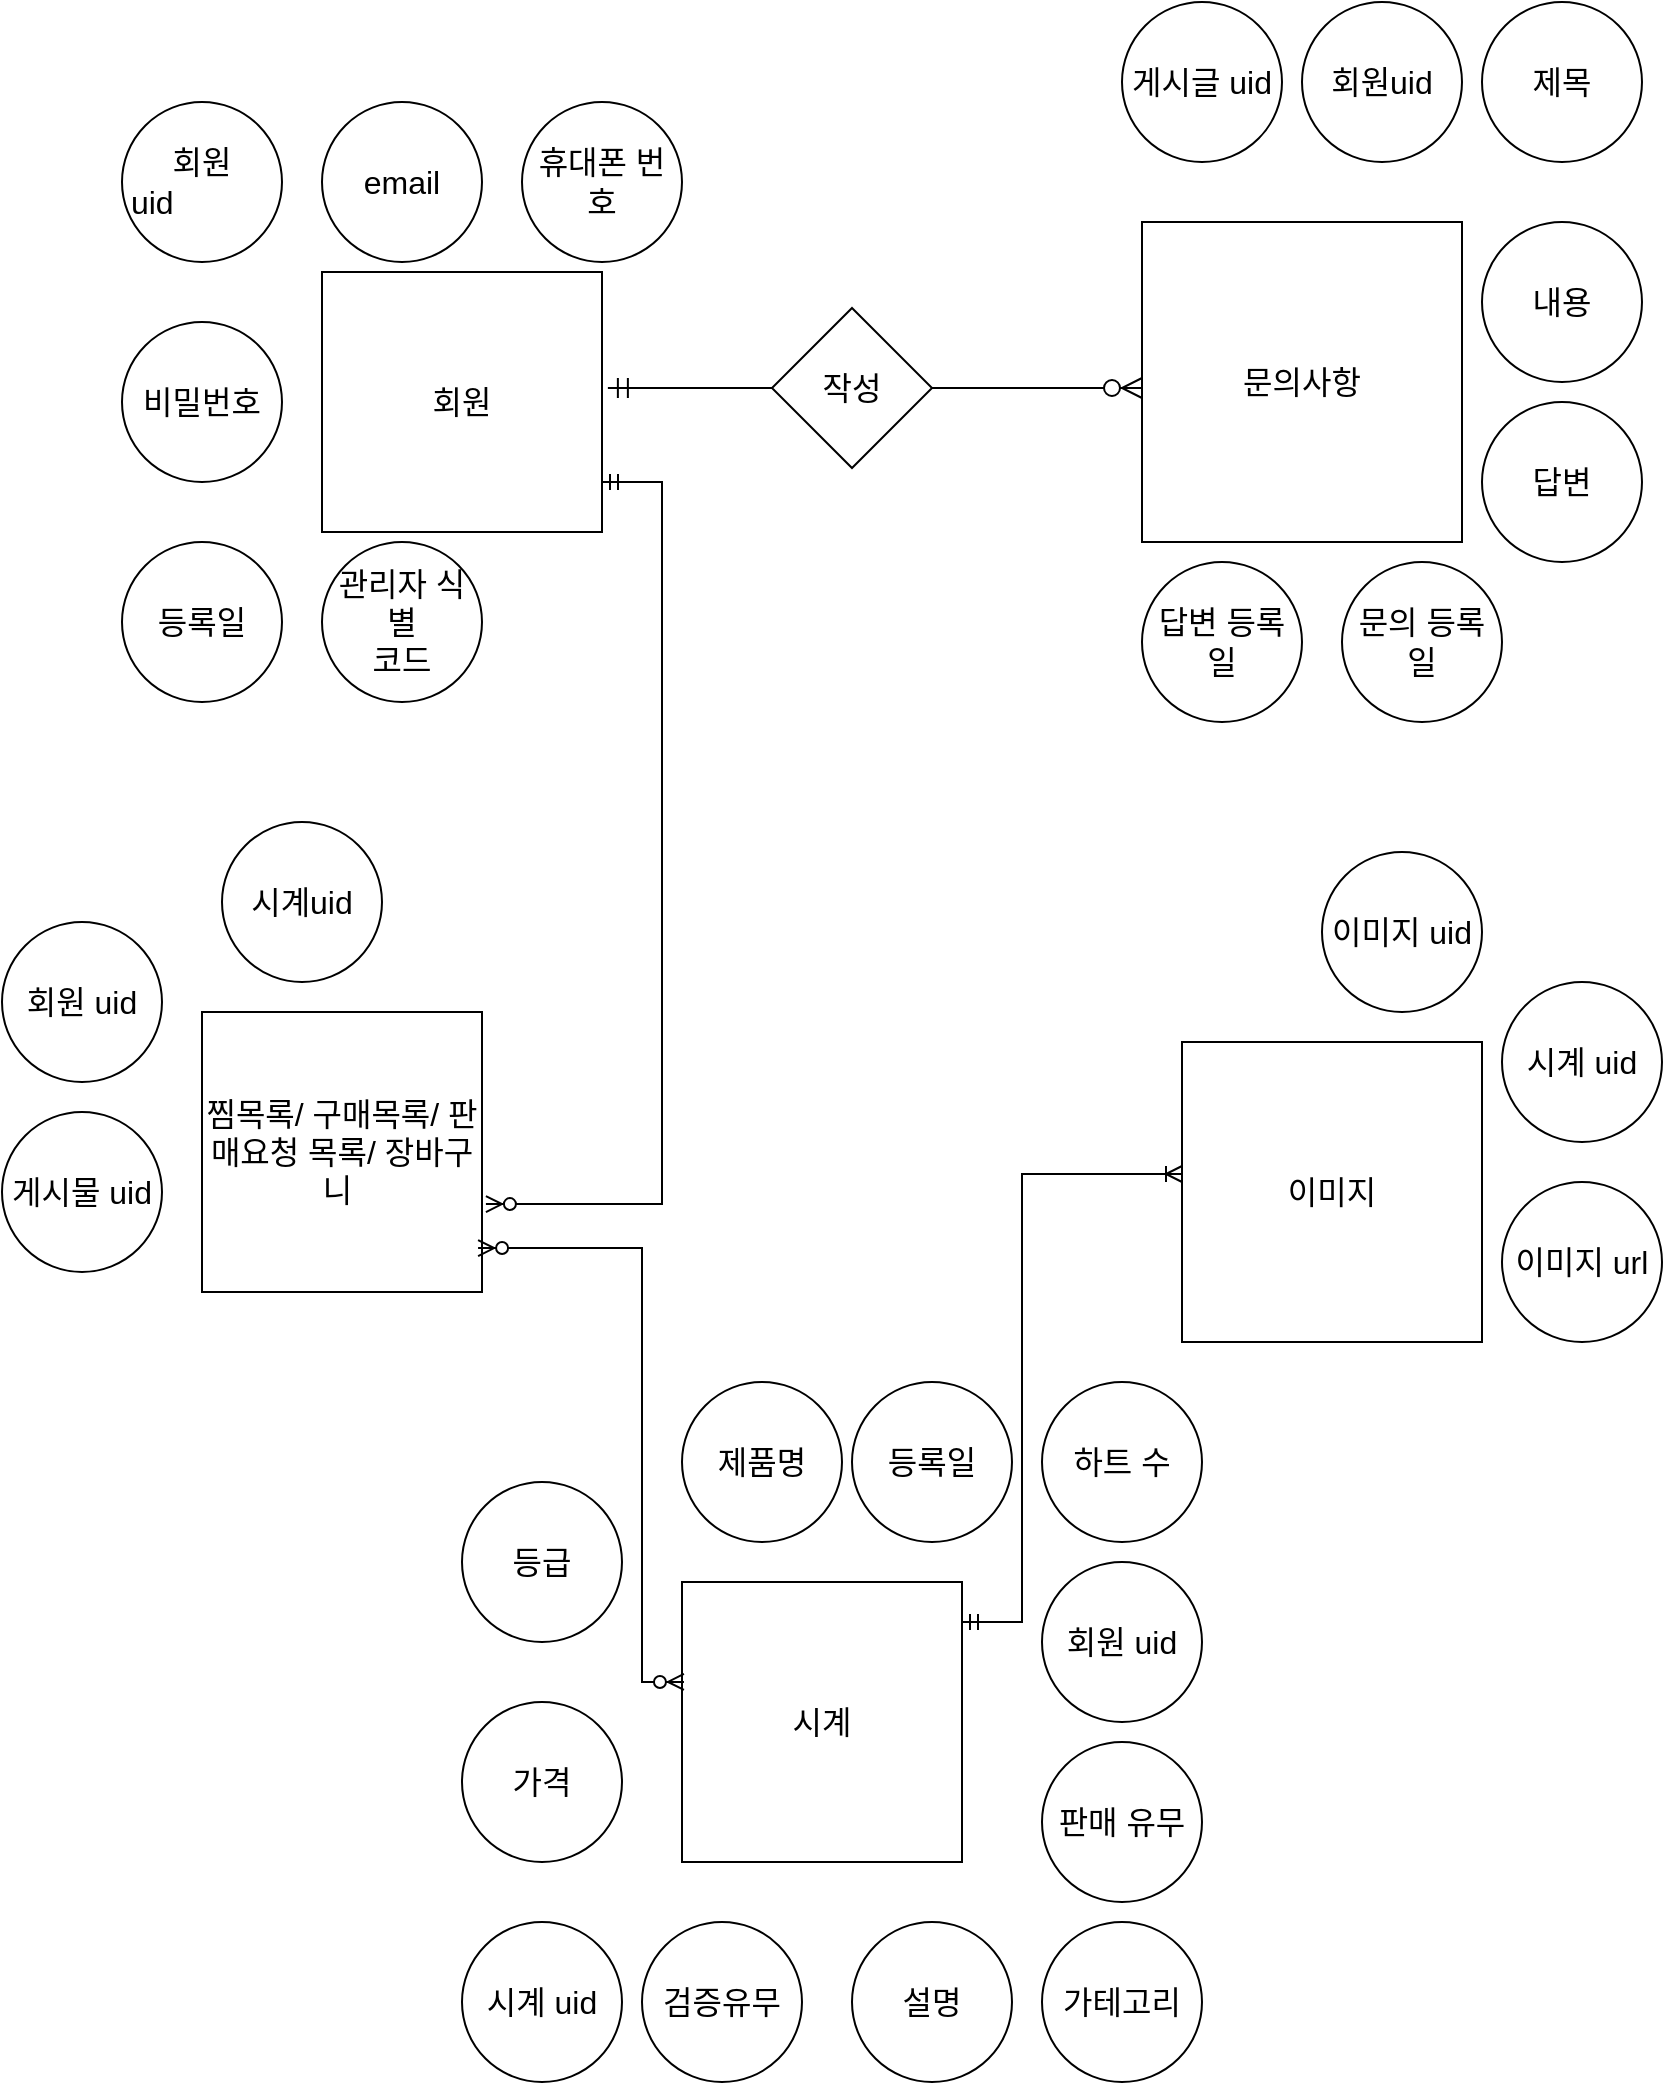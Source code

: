 <mxfile version="22.1.4" type="device">
  <diagram id="R2lEEEUBdFMjLlhIrx00" name="Page-1">
    <mxGraphModel dx="2092" dy="721" grid="1" gridSize="10" guides="1" tooltips="1" connect="1" arrows="1" fold="1" page="1" pageScale="1" pageWidth="850" pageHeight="1100" math="0" shadow="0" extFonts="Permanent Marker^https://fonts.googleapis.com/css?family=Permanent+Marker">
      <root>
        <mxCell id="0" />
        <mxCell id="1" parent="0" />
        <mxCell id="zdY4JYns60In2oT9KjvB-2" value="회원" style="rounded=0;whiteSpace=wrap;html=1;fontSize=16;" vertex="1" parent="1">
          <mxGeometry x="120" y="145" width="140" height="130" as="geometry" />
        </mxCell>
        <mxCell id="zdY4JYns60In2oT9KjvB-3" value="회원 uid&lt;span style=&quot;white-space: pre;&quot;&gt;&#x9;&lt;/span&gt;&lt;span style=&quot;white-space: pre;&quot;&gt;&#x9;&lt;/span&gt;" style="ellipse;whiteSpace=wrap;html=1;aspect=fixed;fontSize=16;" vertex="1" parent="1">
          <mxGeometry x="20" y="60" width="80" height="80" as="geometry" />
        </mxCell>
        <mxCell id="zdY4JYns60In2oT9KjvB-4" value="email" style="ellipse;whiteSpace=wrap;html=1;aspect=fixed;fontSize=16;" vertex="1" parent="1">
          <mxGeometry x="120" y="60" width="80" height="80" as="geometry" />
        </mxCell>
        <mxCell id="zdY4JYns60In2oT9KjvB-5" value="비밀번호" style="ellipse;whiteSpace=wrap;html=1;aspect=fixed;fontSize=16;" vertex="1" parent="1">
          <mxGeometry x="20" y="170" width="80" height="80" as="geometry" />
        </mxCell>
        <mxCell id="zdY4JYns60In2oT9KjvB-6" value="휴대폰 번호" style="ellipse;whiteSpace=wrap;html=1;aspect=fixed;fontSize=16;" vertex="1" parent="1">
          <mxGeometry x="220" y="60" width="80" height="80" as="geometry" />
        </mxCell>
        <mxCell id="zdY4JYns60In2oT9KjvB-7" value="등록일" style="ellipse;whiteSpace=wrap;html=1;aspect=fixed;fontSize=16;" vertex="1" parent="1">
          <mxGeometry x="20" y="280" width="80" height="80" as="geometry" />
        </mxCell>
        <mxCell id="zdY4JYns60In2oT9KjvB-8" value="관리자 식별&lt;br&gt;코드" style="ellipse;whiteSpace=wrap;html=1;aspect=fixed;fontSize=16;" vertex="1" parent="1">
          <mxGeometry x="120" y="280" width="80" height="80" as="geometry" />
        </mxCell>
        <mxCell id="zdY4JYns60In2oT9KjvB-9" value="문의사항" style="whiteSpace=wrap;html=1;aspect=fixed;fontSize=16;" vertex="1" parent="1">
          <mxGeometry x="530" y="120" width="160" height="160" as="geometry" />
        </mxCell>
        <mxCell id="zdY4JYns60In2oT9KjvB-10" value="시계" style="whiteSpace=wrap;html=1;aspect=fixed;fontSize=16;" vertex="1" parent="1">
          <mxGeometry x="300" y="800" width="140" height="140" as="geometry" />
        </mxCell>
        <mxCell id="zdY4JYns60In2oT9KjvB-11" value="이미지" style="whiteSpace=wrap;html=1;aspect=fixed;fontSize=16;" vertex="1" parent="1">
          <mxGeometry x="550" y="530" width="150" height="150" as="geometry" />
        </mxCell>
        <mxCell id="zdY4JYns60In2oT9KjvB-12" value="찜목록/ 구매목록/ 판매요청 목록/ 장바구니&amp;nbsp;" style="whiteSpace=wrap;html=1;aspect=fixed;fontSize=16;" vertex="1" parent="1">
          <mxGeometry x="60" y="515" width="140" height="140" as="geometry" />
        </mxCell>
        <mxCell id="zdY4JYns60In2oT9KjvB-13" value="회원 uid" style="ellipse;whiteSpace=wrap;html=1;aspect=fixed;fontSize=16;" vertex="1" parent="1">
          <mxGeometry x="-40" y="470" width="80" height="80" as="geometry" />
        </mxCell>
        <mxCell id="zdY4JYns60In2oT9KjvB-14" value="시계uid" style="ellipse;whiteSpace=wrap;html=1;aspect=fixed;fontSize=16;" vertex="1" parent="1">
          <mxGeometry x="70" y="420" width="80" height="80" as="geometry" />
        </mxCell>
        <mxCell id="zdY4JYns60In2oT9KjvB-15" value="게시물 uid" style="ellipse;whiteSpace=wrap;html=1;aspect=fixed;fontSize=16;" vertex="1" parent="1">
          <mxGeometry x="-40" y="565" width="80" height="80" as="geometry" />
        </mxCell>
        <mxCell id="zdY4JYns60In2oT9KjvB-16" value="이미지 uid" style="ellipse;whiteSpace=wrap;html=1;aspect=fixed;fontSize=16;" vertex="1" parent="1">
          <mxGeometry x="620" y="435" width="80" height="80" as="geometry" />
        </mxCell>
        <mxCell id="zdY4JYns60In2oT9KjvB-17" value="시계 uid" style="ellipse;whiteSpace=wrap;html=1;aspect=fixed;fontSize=16;" vertex="1" parent="1">
          <mxGeometry x="710" y="500" width="80" height="80" as="geometry" />
        </mxCell>
        <mxCell id="zdY4JYns60In2oT9KjvB-18" value="이미지 url" style="ellipse;whiteSpace=wrap;html=1;aspect=fixed;fontSize=16;" vertex="1" parent="1">
          <mxGeometry x="710" y="600" width="80" height="80" as="geometry" />
        </mxCell>
        <mxCell id="zdY4JYns60In2oT9KjvB-19" value="게시글 uid" style="ellipse;whiteSpace=wrap;html=1;aspect=fixed;fontSize=16;" vertex="1" parent="1">
          <mxGeometry x="520" y="10" width="80" height="80" as="geometry" />
        </mxCell>
        <mxCell id="zdY4JYns60In2oT9KjvB-20" value="회원uid" style="ellipse;whiteSpace=wrap;html=1;aspect=fixed;fontSize=16;" vertex="1" parent="1">
          <mxGeometry x="610" y="10" width="80" height="80" as="geometry" />
        </mxCell>
        <mxCell id="zdY4JYns60In2oT9KjvB-21" value="내용" style="ellipse;whiteSpace=wrap;html=1;aspect=fixed;fontSize=16;" vertex="1" parent="1">
          <mxGeometry x="700" y="120" width="80" height="80" as="geometry" />
        </mxCell>
        <mxCell id="zdY4JYns60In2oT9KjvB-22" value="제목" style="ellipse;whiteSpace=wrap;html=1;aspect=fixed;fontSize=16;" vertex="1" parent="1">
          <mxGeometry x="700" y="10" width="80" height="80" as="geometry" />
        </mxCell>
        <mxCell id="zdY4JYns60In2oT9KjvB-23" value="문의 등록일" style="ellipse;whiteSpace=wrap;html=1;aspect=fixed;fontSize=16;" vertex="1" parent="1">
          <mxGeometry x="630" y="290" width="80" height="80" as="geometry" />
        </mxCell>
        <mxCell id="zdY4JYns60In2oT9KjvB-24" value="답변" style="ellipse;whiteSpace=wrap;html=1;aspect=fixed;fontSize=16;" vertex="1" parent="1">
          <mxGeometry x="700" y="210" width="80" height="80" as="geometry" />
        </mxCell>
        <mxCell id="zdY4JYns60In2oT9KjvB-25" value="답변 등록일" style="ellipse;whiteSpace=wrap;html=1;aspect=fixed;fontSize=16;" vertex="1" parent="1">
          <mxGeometry x="530" y="290" width="80" height="80" as="geometry" />
        </mxCell>
        <mxCell id="zdY4JYns60In2oT9KjvB-26" style="edgeStyle=none;curved=1;rounded=0;orthogonalLoop=1;jettySize=auto;html=1;exitX=0;exitY=0.5;exitDx=0;exitDy=0;fontSize=12;startSize=8;endSize=8;" edge="1" parent="1" source="zdY4JYns60In2oT9KjvB-4" target="zdY4JYns60In2oT9KjvB-4">
          <mxGeometry relative="1" as="geometry" />
        </mxCell>
        <mxCell id="zdY4JYns60In2oT9KjvB-27" value="제품명" style="ellipse;whiteSpace=wrap;html=1;aspect=fixed;fontSize=16;" vertex="1" parent="1">
          <mxGeometry x="300" y="700" width="80" height="80" as="geometry" />
        </mxCell>
        <mxCell id="zdY4JYns60In2oT9KjvB-28" value="가테고리" style="ellipse;whiteSpace=wrap;html=1;aspect=fixed;fontSize=16;" vertex="1" parent="1">
          <mxGeometry x="480" y="970" width="80" height="80" as="geometry" />
        </mxCell>
        <mxCell id="zdY4JYns60In2oT9KjvB-29" value="등록일" style="ellipse;whiteSpace=wrap;html=1;aspect=fixed;fontSize=16;" vertex="1" parent="1">
          <mxGeometry x="385" y="700" width="80" height="80" as="geometry" />
        </mxCell>
        <mxCell id="zdY4JYns60In2oT9KjvB-30" value="설명" style="ellipse;whiteSpace=wrap;html=1;aspect=fixed;fontSize=16;" vertex="1" parent="1">
          <mxGeometry x="385" y="970" width="80" height="80" as="geometry" />
        </mxCell>
        <mxCell id="zdY4JYns60In2oT9KjvB-31" value="판매 유무" style="ellipse;whiteSpace=wrap;html=1;aspect=fixed;fontSize=16;" vertex="1" parent="1">
          <mxGeometry x="480" y="880" width="80" height="80" as="geometry" />
        </mxCell>
        <mxCell id="zdY4JYns60In2oT9KjvB-32" value="회원 uid" style="ellipse;whiteSpace=wrap;html=1;aspect=fixed;fontSize=16;" vertex="1" parent="1">
          <mxGeometry x="480" y="790" width="80" height="80" as="geometry" />
        </mxCell>
        <mxCell id="zdY4JYns60In2oT9KjvB-33" value="하트 수" style="ellipse;whiteSpace=wrap;html=1;aspect=fixed;fontSize=16;" vertex="1" parent="1">
          <mxGeometry x="480" y="700" width="80" height="80" as="geometry" />
        </mxCell>
        <mxCell id="zdY4JYns60In2oT9KjvB-34" value="검증유무" style="ellipse;whiteSpace=wrap;html=1;aspect=fixed;fontSize=16;" vertex="1" parent="1">
          <mxGeometry x="280" y="970" width="80" height="80" as="geometry" />
        </mxCell>
        <mxCell id="zdY4JYns60In2oT9KjvB-35" value="등급" style="ellipse;whiteSpace=wrap;html=1;aspect=fixed;fontSize=16;" vertex="1" parent="1">
          <mxGeometry x="190" y="750" width="80" height="80" as="geometry" />
        </mxCell>
        <mxCell id="zdY4JYns60In2oT9KjvB-36" value="가격" style="ellipse;whiteSpace=wrap;html=1;aspect=fixed;fontSize=16;" vertex="1" parent="1">
          <mxGeometry x="190" y="860" width="80" height="80" as="geometry" />
        </mxCell>
        <mxCell id="zdY4JYns60In2oT9KjvB-37" value="시계 uid" style="ellipse;whiteSpace=wrap;html=1;aspect=fixed;fontSize=16;" vertex="1" parent="1">
          <mxGeometry x="190" y="970" width="80" height="80" as="geometry" />
        </mxCell>
        <mxCell id="zdY4JYns60In2oT9KjvB-38" value="" style="edgeStyle=entityRelationEdgeStyle;fontSize=12;html=1;endArrow=ERzeroToMany;startArrow=ERmandOne;rounded=0;startSize=8;endSize=8;curved=1;exitX=1.021;exitY=0.446;exitDx=0;exitDy=0;exitPerimeter=0;" edge="1" parent="1" source="zdY4JYns60In2oT9KjvB-2">
          <mxGeometry width="100" height="100" relative="1" as="geometry">
            <mxPoint x="310" y="100" as="sourcePoint" />
            <mxPoint x="530" y="203" as="targetPoint" />
            <Array as="points">
              <mxPoint x="290" y="200" />
            </Array>
          </mxGeometry>
        </mxCell>
        <mxCell id="zdY4JYns60In2oT9KjvB-39" value="작성" style="rhombus;whiteSpace=wrap;html=1;fontSize=16;" vertex="1" parent="1">
          <mxGeometry x="345" y="163" width="80" height="80" as="geometry" />
        </mxCell>
        <mxCell id="zdY4JYns60In2oT9KjvB-40" value="" style="edgeStyle=entityRelationEdgeStyle;fontSize=12;html=1;endArrow=ERzeroToMany;startArrow=ERmandOne;rounded=0;exitX=1;exitY=0.75;exitDx=0;exitDy=0;entryX=1.014;entryY=0.686;entryDx=0;entryDy=0;entryPerimeter=0;" edge="1" parent="1" target="zdY4JYns60In2oT9KjvB-12">
          <mxGeometry width="100" height="100" relative="1" as="geometry">
            <mxPoint x="260" y="250" as="sourcePoint" />
            <mxPoint x="200" y="635.48" as="targetPoint" />
            <Array as="points">
              <mxPoint x="300.98" y="352.52" />
              <mxPoint x="300.98" y="342.52" />
              <mxPoint x="300.98" y="502.52" />
              <mxPoint x="310" y="537.5" />
            </Array>
          </mxGeometry>
        </mxCell>
        <mxCell id="zdY4JYns60In2oT9KjvB-44" value="" style="edgeStyle=orthogonalEdgeStyle;fontSize=12;html=1;endArrow=ERzeroToMany;endFill=1;startArrow=ERzeroToMany;rounded=0;entryX=0.986;entryY=0.843;entryDx=0;entryDy=0;entryPerimeter=0;exitX=0.007;exitY=0.357;exitDx=0;exitDy=0;exitPerimeter=0;" edge="1" parent="1" source="zdY4JYns60In2oT9KjvB-10" target="zdY4JYns60In2oT9KjvB-12">
          <mxGeometry width="100" height="100" relative="1" as="geometry">
            <mxPoint x="489.02" y="951.96" as="sourcePoint" />
            <mxPoint x="240" y="640" as="targetPoint" />
            <Array as="points">
              <mxPoint x="280" y="850" />
              <mxPoint x="280" y="633" />
            </Array>
          </mxGeometry>
        </mxCell>
        <mxCell id="zdY4JYns60In2oT9KjvB-45" value="" style="edgeStyle=orthogonalEdgeStyle;fontSize=12;html=1;endArrow=ERoneToMany;startArrow=ERmandOne;rounded=0;" edge="1" parent="1">
          <mxGeometry width="100" height="100" relative="1" as="geometry">
            <mxPoint x="440" y="820" as="sourcePoint" />
            <mxPoint x="550" y="596" as="targetPoint" />
            <Array as="points">
              <mxPoint x="470" y="820" />
              <mxPoint x="470" y="596" />
            </Array>
          </mxGeometry>
        </mxCell>
      </root>
    </mxGraphModel>
  </diagram>
</mxfile>
